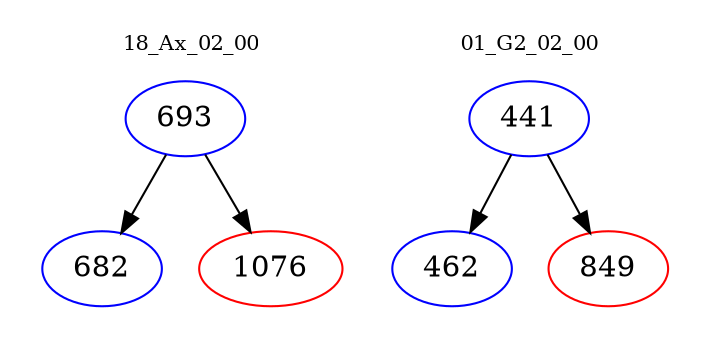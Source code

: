 digraph{
subgraph cluster_0 {
color = white
label = "18_Ax_02_00";
fontsize=10;
T0_693 [label="693", color="blue"]
T0_693 -> T0_682 [color="black"]
T0_682 [label="682", color="blue"]
T0_693 -> T0_1076 [color="black"]
T0_1076 [label="1076", color="red"]
}
subgraph cluster_1 {
color = white
label = "01_G2_02_00";
fontsize=10;
T1_441 [label="441", color="blue"]
T1_441 -> T1_462 [color="black"]
T1_462 [label="462", color="blue"]
T1_441 -> T1_849 [color="black"]
T1_849 [label="849", color="red"]
}
}
